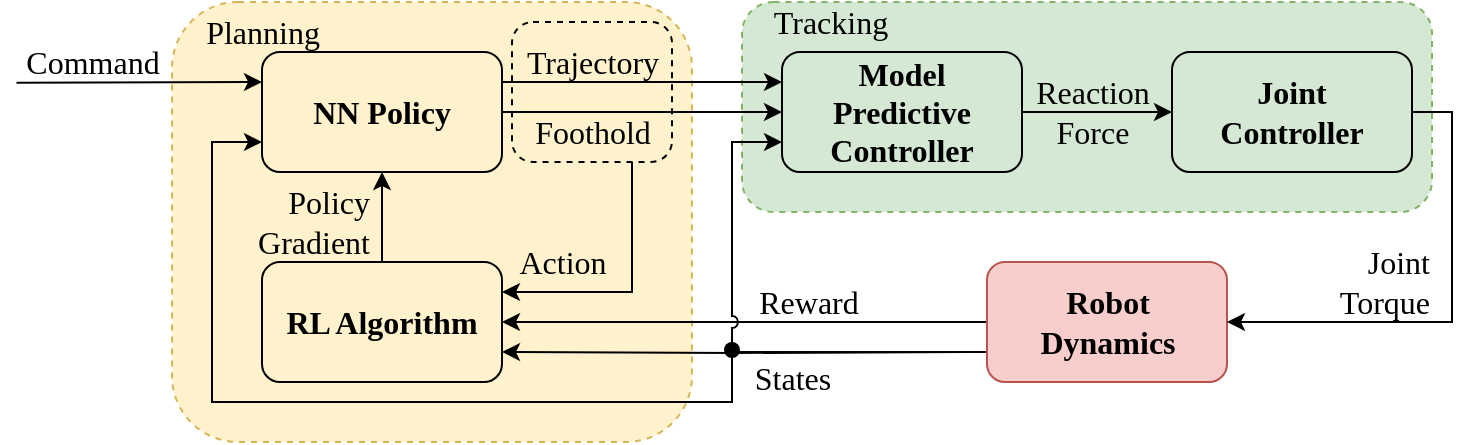 <mxfile scale="2" border="0">
    <diagram id="y3lX9eNrz7e-Z_JS-NOT" name="第 1 页">
        <mxGraphModel dx="965" dy="722" grid="1" gridSize="10" guides="1" tooltips="1" connect="1" arrows="1" fold="1" page="1" pageScale="1" pageWidth="827" pageHeight="1169" math="1" shadow="0">
            <root>
                <mxCell id="0"/>
                <mxCell id="1" parent="0"/>
                <mxCell id="TLOZ-Fmwr8OnzwcKuDfj-39" value="" style="rounded=1;whiteSpace=wrap;html=1;fillColor=#d5e8d4;dashed=1;fontSize=16;fontFamily=Times New Roman;fontStyle=0;strokeColor=#82b366;" vertex="1" parent="1">
                    <mxGeometry x="405" y="340" width="345" height="105" as="geometry"/>
                </mxCell>
                <mxCell id="TLOZ-Fmwr8OnzwcKuDfj-99" value="" style="rounded=1;whiteSpace=wrap;html=1;shadow=0;glass=0;dashed=1;sketch=0;fontFamily=Times New Roman;fontSize=16;fillColor=#fff2cc;strokeColor=#d6b656;" vertex="1" parent="1">
                    <mxGeometry x="120" y="340" width="260" height="220" as="geometry"/>
                </mxCell>
                <mxCell id="TLOZ-Fmwr8OnzwcKuDfj-65" style="edgeStyle=orthogonalEdgeStyle;rounded=0;orthogonalLoop=1;jettySize=auto;html=1;entryX=1;entryY=0.25;entryDx=0;entryDy=0;startArrow=none;startFill=0;exitX=0.75;exitY=1;exitDx=0;exitDy=0;fontSize=16;fontFamily=Times New Roman;fontStyle=0" edge="1" parent="1" source="TLOZ-Fmwr8OnzwcKuDfj-64" target="TLOZ-Fmwr8OnzwcKuDfj-27">
                    <mxGeometry relative="1" as="geometry"/>
                </mxCell>
                <mxCell id="TLOZ-Fmwr8OnzwcKuDfj-64" value="" style="rounded=1;whiteSpace=wrap;html=1;dashed=1;fontSize=16;fontFamily=Times New Roman;fontStyle=0;glass=0;fillColor=none;shadow=0;sketch=0;" vertex="1" parent="1">
                    <mxGeometry x="290" y="350" width="80" height="70" as="geometry"/>
                </mxCell>
                <mxCell id="TLOZ-Fmwr8OnzwcKuDfj-21" value="" style="edgeStyle=orthogonalEdgeStyle;rounded=0;orthogonalLoop=1;jettySize=auto;html=1;fontSize=16;fontFamily=Times New Roman;fontStyle=0" edge="1" parent="1" source="TLOZ-Fmwr8OnzwcKuDfj-3" target="TLOZ-Fmwr8OnzwcKuDfj-20">
                    <mxGeometry relative="1" as="geometry"/>
                </mxCell>
                <mxCell id="TLOZ-Fmwr8OnzwcKuDfj-3" value="Model&lt;br style=&quot;font-size: 16px;&quot;&gt;Predictive&lt;br style=&quot;font-size: 16px;&quot;&gt;Controller" style="rounded=1;whiteSpace=wrap;html=1;fontSize=16;fontFamily=Times New Roman;fontStyle=1;fillColor=none;" vertex="1" parent="1">
                    <mxGeometry x="425" y="365" width="120" height="60" as="geometry"/>
                </mxCell>
                <mxCell id="TLOZ-Fmwr8OnzwcKuDfj-91" style="edgeStyle=orthogonalEdgeStyle;rounded=0;orthogonalLoop=1;jettySize=auto;html=1;exitX=0;exitY=0.5;exitDx=0;exitDy=0;entryX=1;entryY=0.5;entryDx=0;entryDy=0;fontFamily=Times New Roman;fontSize=16;startArrow=none;startFill=0;" edge="1" parent="1" source="TLOZ-Fmwr8OnzwcKuDfj-4" target="TLOZ-Fmwr8OnzwcKuDfj-27">
                    <mxGeometry relative="1" as="geometry">
                        <mxPoint x="517.5" y="500.0" as="sourcePoint"/>
                    </mxGeometry>
                </mxCell>
                <mxCell id="TLOZ-Fmwr8OnzwcKuDfj-92" style="edgeStyle=orthogonalEdgeStyle;rounded=0;orthogonalLoop=1;jettySize=auto;html=1;exitX=0;exitY=0.75;exitDx=0;exitDy=0;entryX=1;entryY=0.75;entryDx=0;entryDy=0;fontFamily=Times New Roman;fontSize=16;startArrow=none;startFill=0;" edge="1" parent="1" target="TLOZ-Fmwr8OnzwcKuDfj-27">
                    <mxGeometry relative="1" as="geometry">
                        <mxPoint x="517.5" y="515" as="sourcePoint"/>
                    </mxGeometry>
                </mxCell>
                <mxCell id="TLOZ-Fmwr8OnzwcKuDfj-93" style="edgeStyle=orthogonalEdgeStyle;orthogonalLoop=1;jettySize=auto;html=1;exitX=0;exitY=0.75;exitDx=0;exitDy=0;entryX=0;entryY=0.75;entryDx=0;entryDy=0;fontFamily=Times New Roman;fontSize=16;startArrow=none;startFill=0;jumpStyle=arc;sketch=0;jumpSize=6;rounded=0;" edge="1" parent="1" target="TLOZ-Fmwr8OnzwcKuDfj-3">
                    <mxGeometry relative="1" as="geometry">
                        <mxPoint x="517.5" y="515" as="sourcePoint"/>
                        <mxPoint x="415" y="410.0" as="targetPoint"/>
                        <Array as="points">
                            <mxPoint x="400" y="515"/>
                            <mxPoint x="400" y="410"/>
                        </Array>
                    </mxGeometry>
                </mxCell>
                <mxCell id="TLOZ-Fmwr8OnzwcKuDfj-96" style="edgeStyle=orthogonalEdgeStyle;rounded=0;sketch=0;jumpStyle=none;jumpSize=6;orthogonalLoop=1;jettySize=auto;html=1;fontFamily=Times New Roman;fontSize=16;startArrow=none;startFill=0;fillColor=none;entryX=0;entryY=0.75;entryDx=0;entryDy=0;exitX=0;exitY=0.75;exitDx=0;exitDy=0;" edge="1" parent="1" source="TLOZ-Fmwr8OnzwcKuDfj-4" target="TLOZ-Fmwr8OnzwcKuDfj-6">
                    <mxGeometry relative="1" as="geometry">
                        <mxPoint x="410" y="550" as="targetPoint"/>
                        <mxPoint x="517.5" y="515" as="sourcePoint"/>
                        <Array as="points">
                            <mxPoint x="400" y="515"/>
                            <mxPoint x="400" y="540"/>
                            <mxPoint x="140" y="540"/>
                            <mxPoint x="140" y="410"/>
                        </Array>
                    </mxGeometry>
                </mxCell>
                <mxCell id="TLOZ-Fmwr8OnzwcKuDfj-4" value="Robot&lt;br&gt;Dynamics" style="rounded=1;whiteSpace=wrap;html=1;fontSize=16;fontFamily=Times New Roman;fontStyle=1;fillColor=#f8cecc;strokeColor=#b85450;" vertex="1" parent="1">
                    <mxGeometry x="527.5" y="470" width="120" height="60" as="geometry"/>
                </mxCell>
                <mxCell id="TLOZ-Fmwr8OnzwcKuDfj-42" style="edgeStyle=orthogonalEdgeStyle;rounded=0;orthogonalLoop=1;jettySize=auto;html=1;exitX=1;exitY=0.25;exitDx=0;exitDy=0;entryX=0;entryY=0.25;entryDx=0;entryDy=0;startArrow=none;startFill=0;fontSize=16;fontFamily=Times New Roman;fontStyle=0" edge="1" parent="1" source="TLOZ-Fmwr8OnzwcKuDfj-6" target="TLOZ-Fmwr8OnzwcKuDfj-3">
                    <mxGeometry relative="1" as="geometry"/>
                </mxCell>
                <mxCell id="TLOZ-Fmwr8OnzwcKuDfj-43" style="edgeStyle=orthogonalEdgeStyle;rounded=0;orthogonalLoop=1;jettySize=auto;html=1;exitX=1;exitY=0.5;exitDx=0;exitDy=0;entryX=0;entryY=0.5;entryDx=0;entryDy=0;startArrow=none;startFill=0;fontSize=16;fontFamily=Times New Roman;fontStyle=0" edge="1" parent="1" source="TLOZ-Fmwr8OnzwcKuDfj-6" target="TLOZ-Fmwr8OnzwcKuDfj-3">
                    <mxGeometry relative="1" as="geometry"/>
                </mxCell>
                <mxCell id="TLOZ-Fmwr8OnzwcKuDfj-6" value="NN Policy" style="rounded=1;whiteSpace=wrap;html=1;fontSize=16;fontFamily=Times New Roman;fontStyle=1;fillColor=none;" vertex="1" parent="1">
                    <mxGeometry x="165" y="365" width="120" height="60" as="geometry"/>
                </mxCell>
                <mxCell id="TLOZ-Fmwr8OnzwcKuDfj-17" value="Reaction&lt;br style=&quot;font-size: 16px;&quot;&gt;Force" style="text;html=1;align=center;verticalAlign=middle;resizable=0;points=[];autosize=1;strokeColor=none;fontSize=16;fontFamily=Times New Roman;fontStyle=0" vertex="1" parent="1">
                    <mxGeometry x="545" y="375" width="70" height="40" as="geometry"/>
                </mxCell>
                <mxCell id="TLOZ-Fmwr8OnzwcKuDfj-81" style="edgeStyle=orthogonalEdgeStyle;rounded=0;orthogonalLoop=1;jettySize=auto;html=1;exitX=1;exitY=0.5;exitDx=0;exitDy=0;entryX=1;entryY=0.5;entryDx=0;entryDy=0;fontFamily=Times New Roman;fontSize=16;startArrow=none;startFill=0;" edge="1" parent="1" source="TLOZ-Fmwr8OnzwcKuDfj-20" target="TLOZ-Fmwr8OnzwcKuDfj-4">
                    <mxGeometry relative="1" as="geometry">
                        <Array as="points">
                            <mxPoint x="760" y="395"/>
                            <mxPoint x="760" y="500"/>
                        </Array>
                    </mxGeometry>
                </mxCell>
                <mxCell id="TLOZ-Fmwr8OnzwcKuDfj-20" value="Joint&lt;br style=&quot;font-size: 16px;&quot;&gt;Controller" style="rounded=1;whiteSpace=wrap;html=1;fontSize=16;fontFamily=Times New Roman;fontStyle=1;fillColor=none;" vertex="1" parent="1">
                    <mxGeometry x="620" y="365" width="120" height="60" as="geometry"/>
                </mxCell>
                <mxCell id="TLOZ-Fmwr8OnzwcKuDfj-23" value="Joint&lt;br style=&quot;font-size: 16px&quot;&gt;Torque" style="text;html=1;align=right;verticalAlign=middle;resizable=0;points=[];autosize=1;strokeColor=none;fontSize=16;fontFamily=Times New Roman;fontStyle=0" vertex="1" parent="1">
                    <mxGeometry x="690" y="460" width="60" height="40" as="geometry"/>
                </mxCell>
                <mxCell id="TLOZ-Fmwr8OnzwcKuDfj-28" value="" style="edgeStyle=orthogonalEdgeStyle;rounded=0;orthogonalLoop=1;jettySize=auto;html=1;startArrow=none;startFill=0;fontSize=16;fontFamily=Times New Roman;fontStyle=0" edge="1" parent="1" source="TLOZ-Fmwr8OnzwcKuDfj-27" target="TLOZ-Fmwr8OnzwcKuDfj-6">
                    <mxGeometry relative="1" as="geometry"/>
                </mxCell>
                <mxCell id="TLOZ-Fmwr8OnzwcKuDfj-27" value="RL Algorithm" style="rounded=1;whiteSpace=wrap;html=1;fontSize=16;fontFamily=Times New Roman;fontStyle=1;fillColor=none;" vertex="1" parent="1">
                    <mxGeometry x="165" y="470" width="120" height="60" as="geometry"/>
                </mxCell>
                <mxCell id="TLOZ-Fmwr8OnzwcKuDfj-40" value="Tracking" style="text;html=1;align=center;verticalAlign=middle;resizable=0;points=[];autosize=1;strokeColor=none;fontSize=16;fontFamily=Times New Roman;fontStyle=0" vertex="1" parent="1">
                    <mxGeometry x="414" y="340" width="70" height="20" as="geometry"/>
                </mxCell>
                <mxCell id="TLOZ-Fmwr8OnzwcKuDfj-45" value="Trajectory" style="text;html=1;align=center;verticalAlign=middle;resizable=0;points=[];autosize=1;strokeColor=none;fontSize=16;fontFamily=Times New Roman;fontStyle=0" vertex="1" parent="1">
                    <mxGeometry x="290" y="360" width="80" height="20" as="geometry"/>
                </mxCell>
                <mxCell id="TLOZ-Fmwr8OnzwcKuDfj-46" value="Foothold" style="text;html=1;align=center;verticalAlign=middle;resizable=0;points=[];autosize=1;strokeColor=none;fontSize=16;fontFamily=Times New Roman;fontStyle=0" vertex="1" parent="1">
                    <mxGeometry x="295" y="395" width="70" height="20" as="geometry"/>
                </mxCell>
                <mxCell id="TLOZ-Fmwr8OnzwcKuDfj-52" value="Policy&lt;br style=&quot;font-size: 16px&quot;&gt;Gradient" style="text;html=1;align=right;verticalAlign=middle;resizable=0;points=[];autosize=1;strokeColor=none;fontSize=16;fontFamily=Times New Roman;fontStyle=0" vertex="1" parent="1">
                    <mxGeometry x="150" y="430" width="70" height="40" as="geometry"/>
                </mxCell>
                <mxCell id="TLOZ-Fmwr8OnzwcKuDfj-53" value="Reward" style="text;html=1;align=center;verticalAlign=middle;resizable=0;points=[];autosize=1;strokeColor=none;fontSize=16;fontFamily=Times New Roman;fontStyle=0" vertex="1" parent="1">
                    <mxGeometry x="403" y="480" width="70" height="20" as="geometry"/>
                </mxCell>
                <mxCell id="TLOZ-Fmwr8OnzwcKuDfj-54" value="Action" style="text;html=1;align=center;verticalAlign=middle;resizable=0;points=[];autosize=1;strokeColor=none;fontSize=16;fontFamily=Times New Roman;fontStyle=0" vertex="1" parent="1">
                    <mxGeometry x="285" y="460" width="60" height="20" as="geometry"/>
                </mxCell>
                <mxCell id="TLOZ-Fmwr8OnzwcKuDfj-60" value="" style="endArrow=classic;html=1;entryX=0;entryY=0.25;entryDx=0;entryDy=0;fontSize=16;fontFamily=Times New Roman;fontStyle=0;exitX=0.028;exitY=1.019;exitDx=0;exitDy=0;exitPerimeter=0;" edge="1" parent="1" source="TLOZ-Fmwr8OnzwcKuDfj-61" target="TLOZ-Fmwr8OnzwcKuDfj-6">
                    <mxGeometry width="50" height="50" relative="1" as="geometry">
                        <mxPoint x="35" y="380" as="sourcePoint"/>
                        <mxPoint x="135" y="320" as="targetPoint"/>
                    </mxGeometry>
                </mxCell>
                <mxCell id="TLOZ-Fmwr8OnzwcKuDfj-61" value="Command" style="text;html=1;align=center;verticalAlign=middle;resizable=0;points=[];autosize=1;strokeColor=none;fontSize=16;fontFamily=Times New Roman;fontStyle=0" vertex="1" parent="1">
                    <mxGeometry x="40" y="360" width="80" height="20" as="geometry"/>
                </mxCell>
                <mxCell id="TLOZ-Fmwr8OnzwcKuDfj-87" value="States" style="text;html=1;align=center;verticalAlign=middle;resizable=0;points=[];autosize=1;strokeColor=none;fontSize=16;fontFamily=Times New Roman;" vertex="1" parent="1">
                    <mxGeometry x="405" y="518" width="50" height="20" as="geometry"/>
                </mxCell>
                <mxCell id="TLOZ-Fmwr8OnzwcKuDfj-94" value="" style="ellipse;fillColor=#000000;strokeColor=none;dashed=1;fontFamily=Times New Roman;fontSize=16;aspect=fixed;" vertex="1" parent="1">
                    <mxGeometry x="396" y="510" width="8" height="8" as="geometry"/>
                </mxCell>
                <mxCell id="TLOZ-Fmwr8OnzwcKuDfj-100" value="Planning" style="text;html=1;align=center;verticalAlign=middle;resizable=0;points=[];autosize=1;strokeColor=none;fontSize=16;fontFamily=Times New Roman;" vertex="1" parent="1">
                    <mxGeometry x="130" y="345" width="70" height="20" as="geometry"/>
                </mxCell>
            </root>
        </mxGraphModel>
    </diagram>
</mxfile>